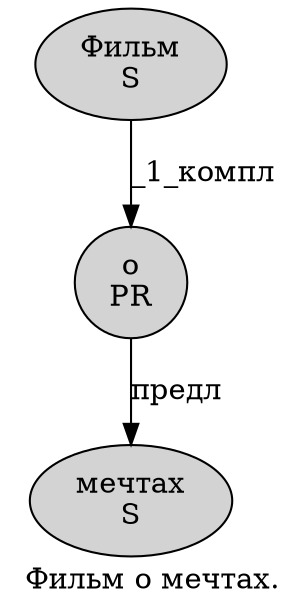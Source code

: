 digraph SENTENCE_678 {
	graph [label="Фильм о мечтах."]
	node [style=filled]
		0 [label="Фильм
S" color="" fillcolor=lightgray penwidth=1 shape=ellipse]
		1 [label="о
PR" color="" fillcolor=lightgray penwidth=1 shape=ellipse]
		2 [label="мечтах
S" color="" fillcolor=lightgray penwidth=1 shape=ellipse]
			1 -> 2 [label="предл"]
			0 -> 1 [label="_1_компл"]
}